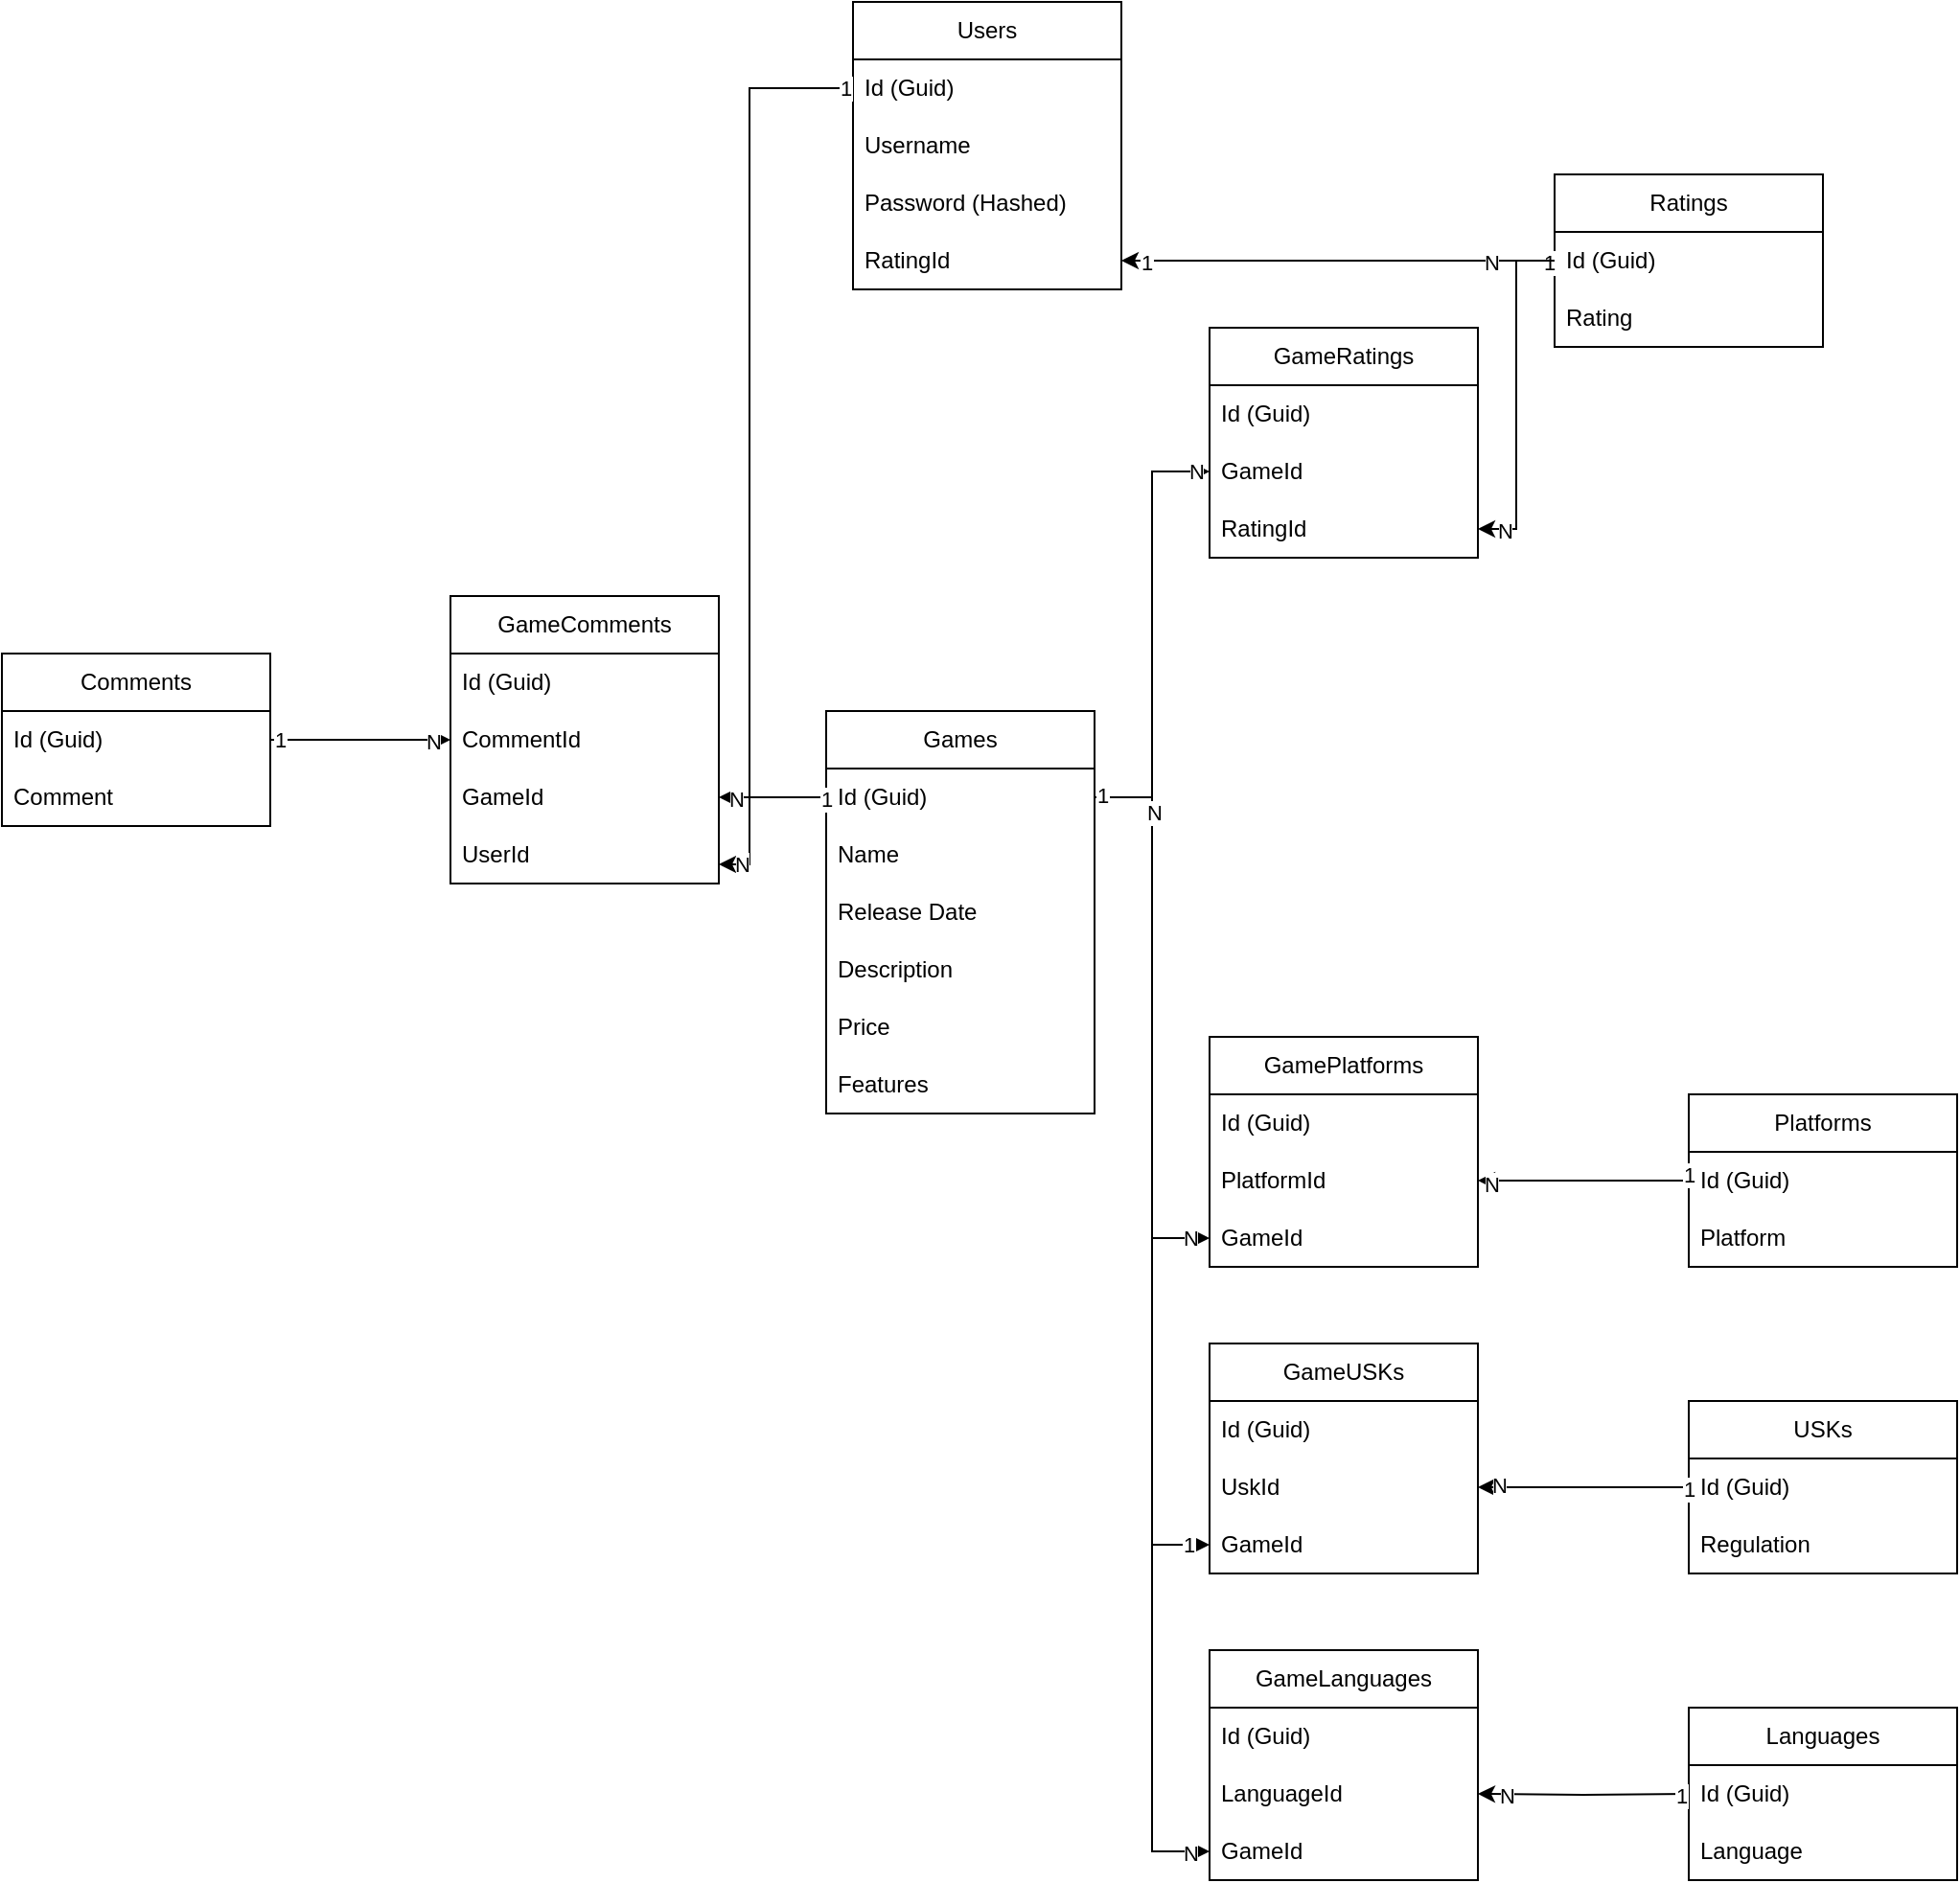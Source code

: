 <mxfile version="21.7.5" type="device">
  <diagram name="Page-1" id="rSV9vm5p1DXg-XQ739VC">
    <mxGraphModel dx="1760" dy="610" grid="1" gridSize="10" guides="1" tooltips="1" connect="1" arrows="1" fold="1" page="1" pageScale="1" pageWidth="827" pageHeight="1169" math="0" shadow="0">
      <root>
        <mxCell id="0" />
        <mxCell id="1" parent="0" />
        <mxCell id="-5xTcOoU4GxTMfplnV_g-2" value="Users" style="swimlane;fontStyle=0;childLayout=stackLayout;horizontal=1;startSize=30;horizontalStack=0;resizeParent=1;resizeParentMax=0;resizeLast=0;collapsible=1;marginBottom=0;whiteSpace=wrap;html=1;" vertex="1" parent="1">
          <mxGeometry x="344" y="120" width="140" height="150" as="geometry" />
        </mxCell>
        <mxCell id="-5xTcOoU4GxTMfplnV_g-3" value="Id&lt;span style=&quot;white-space: pre;&quot;&gt;&amp;nbsp;(Guid)&lt;/span&gt;" style="text;strokeColor=none;fillColor=none;align=left;verticalAlign=middle;spacingLeft=4;spacingRight=4;overflow=hidden;points=[[0,0.5],[1,0.5]];portConstraint=eastwest;rotatable=0;whiteSpace=wrap;html=1;" vertex="1" parent="-5xTcOoU4GxTMfplnV_g-2">
          <mxGeometry y="30" width="140" height="30" as="geometry" />
        </mxCell>
        <mxCell id="-5xTcOoU4GxTMfplnV_g-4" value="Username" style="text;strokeColor=none;fillColor=none;align=left;verticalAlign=middle;spacingLeft=4;spacingRight=4;overflow=hidden;points=[[0,0.5],[1,0.5]];portConstraint=eastwest;rotatable=0;whiteSpace=wrap;html=1;" vertex="1" parent="-5xTcOoU4GxTMfplnV_g-2">
          <mxGeometry y="60" width="140" height="30" as="geometry" />
        </mxCell>
        <mxCell id="-5xTcOoU4GxTMfplnV_g-5" value="Password (Hashed)" style="text;strokeColor=none;fillColor=none;align=left;verticalAlign=middle;spacingLeft=4;spacingRight=4;overflow=hidden;points=[[0,0.5],[1,0.5]];portConstraint=eastwest;rotatable=0;whiteSpace=wrap;html=1;" vertex="1" parent="-5xTcOoU4GxTMfplnV_g-2">
          <mxGeometry y="90" width="140" height="30" as="geometry" />
        </mxCell>
        <mxCell id="-5xTcOoU4GxTMfplnV_g-14" value="RatingId" style="text;strokeColor=none;fillColor=none;align=left;verticalAlign=middle;spacingLeft=4;spacingRight=4;overflow=hidden;points=[[0,0.5],[1,0.5]];portConstraint=eastwest;rotatable=0;whiteSpace=wrap;html=1;" vertex="1" parent="-5xTcOoU4GxTMfplnV_g-2">
          <mxGeometry y="120" width="140" height="30" as="geometry" />
        </mxCell>
        <mxCell id="-5xTcOoU4GxTMfplnV_g-6" value="Ratings" style="swimlane;fontStyle=0;childLayout=stackLayout;horizontal=1;startSize=30;horizontalStack=0;resizeParent=1;resizeParentMax=0;resizeLast=0;collapsible=1;marginBottom=0;whiteSpace=wrap;html=1;" vertex="1" parent="1">
          <mxGeometry x="710" y="210" width="140" height="90" as="geometry" />
        </mxCell>
        <mxCell id="-5xTcOoU4GxTMfplnV_g-7" value="Id&lt;span style=&quot;white-space: pre;&quot;&gt;&amp;nbsp;(Guid)&lt;/span&gt;" style="text;strokeColor=none;fillColor=none;align=left;verticalAlign=middle;spacingLeft=4;spacingRight=4;overflow=hidden;points=[[0,0.5],[1,0.5]];portConstraint=eastwest;rotatable=0;whiteSpace=wrap;html=1;" vertex="1" parent="-5xTcOoU4GxTMfplnV_g-6">
          <mxGeometry y="30" width="140" height="30" as="geometry" />
        </mxCell>
        <mxCell id="-5xTcOoU4GxTMfplnV_g-8" value="Rating" style="text;strokeColor=none;fillColor=none;align=left;verticalAlign=middle;spacingLeft=4;spacingRight=4;overflow=hidden;points=[[0,0.5],[1,0.5]];portConstraint=eastwest;rotatable=0;whiteSpace=wrap;html=1;" vertex="1" parent="-5xTcOoU4GxTMfplnV_g-6">
          <mxGeometry y="60" width="140" height="30" as="geometry" />
        </mxCell>
        <mxCell id="-5xTcOoU4GxTMfplnV_g-10" value="Comments" style="swimlane;fontStyle=0;childLayout=stackLayout;horizontal=1;startSize=30;horizontalStack=0;resizeParent=1;resizeParentMax=0;resizeLast=0;collapsible=1;marginBottom=0;whiteSpace=wrap;html=1;" vertex="1" parent="1">
          <mxGeometry x="-100" y="460" width="140" height="90" as="geometry" />
        </mxCell>
        <mxCell id="-5xTcOoU4GxTMfplnV_g-11" value="Id (Guid)" style="text;strokeColor=none;fillColor=none;align=left;verticalAlign=middle;spacingLeft=4;spacingRight=4;overflow=hidden;points=[[0,0.5],[1,0.5]];portConstraint=eastwest;rotatable=0;whiteSpace=wrap;html=1;" vertex="1" parent="-5xTcOoU4GxTMfplnV_g-10">
          <mxGeometry y="30" width="140" height="30" as="geometry" />
        </mxCell>
        <mxCell id="-5xTcOoU4GxTMfplnV_g-12" value="Comment" style="text;strokeColor=none;fillColor=none;align=left;verticalAlign=middle;spacingLeft=4;spacingRight=4;overflow=hidden;points=[[0,0.5],[1,0.5]];portConstraint=eastwest;rotatable=0;whiteSpace=wrap;html=1;" vertex="1" parent="-5xTcOoU4GxTMfplnV_g-10">
          <mxGeometry y="60" width="140" height="30" as="geometry" />
        </mxCell>
        <mxCell id="-5xTcOoU4GxTMfplnV_g-16" value="Games" style="swimlane;fontStyle=0;childLayout=stackLayout;horizontal=1;startSize=30;horizontalStack=0;resizeParent=1;resizeParentMax=0;resizeLast=0;collapsible=1;marginBottom=0;whiteSpace=wrap;html=1;" vertex="1" parent="1">
          <mxGeometry x="330" y="490" width="140" height="210" as="geometry" />
        </mxCell>
        <mxCell id="-5xTcOoU4GxTMfplnV_g-17" value="Id (Guid)" style="text;strokeColor=none;fillColor=none;align=left;verticalAlign=middle;spacingLeft=4;spacingRight=4;overflow=hidden;points=[[0,0.5],[1,0.5]];portConstraint=eastwest;rotatable=0;whiteSpace=wrap;html=1;" vertex="1" parent="-5xTcOoU4GxTMfplnV_g-16">
          <mxGeometry y="30" width="140" height="30" as="geometry" />
        </mxCell>
        <mxCell id="-5xTcOoU4GxTMfplnV_g-18" value="Name" style="text;strokeColor=none;fillColor=none;align=left;verticalAlign=middle;spacingLeft=4;spacingRight=4;overflow=hidden;points=[[0,0.5],[1,0.5]];portConstraint=eastwest;rotatable=0;whiteSpace=wrap;html=1;" vertex="1" parent="-5xTcOoU4GxTMfplnV_g-16">
          <mxGeometry y="60" width="140" height="30" as="geometry" />
        </mxCell>
        <mxCell id="-5xTcOoU4GxTMfplnV_g-19" value="Release Date" style="text;strokeColor=none;fillColor=none;align=left;verticalAlign=middle;spacingLeft=4;spacingRight=4;overflow=hidden;points=[[0,0.5],[1,0.5]];portConstraint=eastwest;rotatable=0;whiteSpace=wrap;html=1;" vertex="1" parent="-5xTcOoU4GxTMfplnV_g-16">
          <mxGeometry y="90" width="140" height="30" as="geometry" />
        </mxCell>
        <mxCell id="-5xTcOoU4GxTMfplnV_g-20" value="Description" style="text;strokeColor=none;fillColor=none;align=left;verticalAlign=middle;spacingLeft=4;spacingRight=4;overflow=hidden;points=[[0,0.5],[1,0.5]];portConstraint=eastwest;rotatable=0;whiteSpace=wrap;html=1;" vertex="1" parent="-5xTcOoU4GxTMfplnV_g-16">
          <mxGeometry y="120" width="140" height="30" as="geometry" />
        </mxCell>
        <mxCell id="-5xTcOoU4GxTMfplnV_g-21" value="Price" style="text;strokeColor=none;fillColor=none;align=left;verticalAlign=middle;spacingLeft=4;spacingRight=4;overflow=hidden;points=[[0,0.5],[1,0.5]];portConstraint=eastwest;rotatable=0;whiteSpace=wrap;html=1;" vertex="1" parent="-5xTcOoU4GxTMfplnV_g-16">
          <mxGeometry y="150" width="140" height="30" as="geometry" />
        </mxCell>
        <mxCell id="-5xTcOoU4GxTMfplnV_g-22" value="Features" style="text;strokeColor=none;fillColor=none;align=left;verticalAlign=middle;spacingLeft=4;spacingRight=4;overflow=hidden;points=[[0,0.5],[1,0.5]];portConstraint=eastwest;rotatable=0;whiteSpace=wrap;html=1;" vertex="1" parent="-5xTcOoU4GxTMfplnV_g-16">
          <mxGeometry y="180" width="140" height="30" as="geometry" />
        </mxCell>
        <mxCell id="-5xTcOoU4GxTMfplnV_g-23" value="GameRatings" style="swimlane;fontStyle=0;childLayout=stackLayout;horizontal=1;startSize=30;horizontalStack=0;resizeParent=1;resizeParentMax=0;resizeLast=0;collapsible=1;marginBottom=0;whiteSpace=wrap;html=1;" vertex="1" parent="1">
          <mxGeometry x="530" y="290" width="140" height="120" as="geometry" />
        </mxCell>
        <mxCell id="-5xTcOoU4GxTMfplnV_g-24" value="Id (Guid)" style="text;strokeColor=none;fillColor=none;align=left;verticalAlign=middle;spacingLeft=4;spacingRight=4;overflow=hidden;points=[[0,0.5],[1,0.5]];portConstraint=eastwest;rotatable=0;whiteSpace=wrap;html=1;" vertex="1" parent="-5xTcOoU4GxTMfplnV_g-23">
          <mxGeometry y="30" width="140" height="30" as="geometry" />
        </mxCell>
        <mxCell id="-5xTcOoU4GxTMfplnV_g-26" value="GameId" style="text;strokeColor=none;fillColor=none;align=left;verticalAlign=middle;spacingLeft=4;spacingRight=4;overflow=hidden;points=[[0,0.5],[1,0.5]];portConstraint=eastwest;rotatable=0;whiteSpace=wrap;html=1;" vertex="1" parent="-5xTcOoU4GxTMfplnV_g-23">
          <mxGeometry y="60" width="140" height="30" as="geometry" />
        </mxCell>
        <mxCell id="-5xTcOoU4GxTMfplnV_g-29" value="RatingId" style="text;strokeColor=none;fillColor=none;align=left;verticalAlign=middle;spacingLeft=4;spacingRight=4;overflow=hidden;points=[[0,0.5],[1,0.5]];portConstraint=eastwest;rotatable=0;whiteSpace=wrap;html=1;" vertex="1" parent="-5xTcOoU4GxTMfplnV_g-23">
          <mxGeometry y="90" width="140" height="30" as="geometry" />
        </mxCell>
        <mxCell id="-5xTcOoU4GxTMfplnV_g-31" style="edgeStyle=orthogonalEdgeStyle;rounded=0;orthogonalLoop=1;jettySize=auto;html=1;entryX=1;entryY=0.5;entryDx=0;entryDy=0;" edge="1" parent="1" source="-5xTcOoU4GxTMfplnV_g-7" target="-5xTcOoU4GxTMfplnV_g-29">
          <mxGeometry relative="1" as="geometry" />
        </mxCell>
        <mxCell id="-5xTcOoU4GxTMfplnV_g-89" value="1" style="edgeLabel;html=1;align=center;verticalAlign=middle;resizable=0;points=[];" vertex="1" connectable="0" parent="-5xTcOoU4GxTMfplnV_g-31">
          <mxGeometry x="-0.961" y="1" relative="1" as="geometry">
            <mxPoint as="offset" />
          </mxGeometry>
        </mxCell>
        <mxCell id="-5xTcOoU4GxTMfplnV_g-91" value="N" style="edgeLabel;html=1;align=center;verticalAlign=middle;resizable=0;points=[];" vertex="1" connectable="0" parent="-5xTcOoU4GxTMfplnV_g-31">
          <mxGeometry x="0.847" y="1" relative="1" as="geometry">
            <mxPoint as="offset" />
          </mxGeometry>
        </mxCell>
        <mxCell id="-5xTcOoU4GxTMfplnV_g-32" value="GameComments" style="swimlane;fontStyle=0;childLayout=stackLayout;horizontal=1;startSize=30;horizontalStack=0;resizeParent=1;resizeParentMax=0;resizeLast=0;collapsible=1;marginBottom=0;whiteSpace=wrap;html=1;" vertex="1" parent="1">
          <mxGeometry x="134" y="430" width="140" height="150" as="geometry" />
        </mxCell>
        <mxCell id="-5xTcOoU4GxTMfplnV_g-33" value="Id (Guid)" style="text;strokeColor=none;fillColor=none;align=left;verticalAlign=middle;spacingLeft=4;spacingRight=4;overflow=hidden;points=[[0,0.5],[1,0.5]];portConstraint=eastwest;rotatable=0;whiteSpace=wrap;html=1;" vertex="1" parent="-5xTcOoU4GxTMfplnV_g-32">
          <mxGeometry y="30" width="140" height="30" as="geometry" />
        </mxCell>
        <mxCell id="-5xTcOoU4GxTMfplnV_g-34" value="CommentId" style="text;strokeColor=none;fillColor=none;align=left;verticalAlign=middle;spacingLeft=4;spacingRight=4;overflow=hidden;points=[[0,0.5],[1,0.5]];portConstraint=eastwest;rotatable=0;whiteSpace=wrap;html=1;" vertex="1" parent="-5xTcOoU4GxTMfplnV_g-32">
          <mxGeometry y="60" width="140" height="30" as="geometry" />
        </mxCell>
        <mxCell id="-5xTcOoU4GxTMfplnV_g-35" value="GameId" style="text;strokeColor=none;fillColor=none;align=left;verticalAlign=middle;spacingLeft=4;spacingRight=4;overflow=hidden;points=[[0,0.5],[1,0.5]];portConstraint=eastwest;rotatable=0;whiteSpace=wrap;html=1;" vertex="1" parent="-5xTcOoU4GxTMfplnV_g-32">
          <mxGeometry y="90" width="140" height="30" as="geometry" />
        </mxCell>
        <mxCell id="-5xTcOoU4GxTMfplnV_g-38" value="UserId" style="text;strokeColor=none;fillColor=none;align=left;verticalAlign=middle;spacingLeft=4;spacingRight=4;overflow=hidden;points=[[0,0.5],[1,0.5]];portConstraint=eastwest;rotatable=0;whiteSpace=wrap;html=1;" vertex="1" parent="-5xTcOoU4GxTMfplnV_g-32">
          <mxGeometry y="120" width="140" height="30" as="geometry" />
        </mxCell>
        <mxCell id="-5xTcOoU4GxTMfplnV_g-36" style="edgeStyle=orthogonalEdgeStyle;rounded=0;orthogonalLoop=1;jettySize=auto;html=1;entryX=1;entryY=0.5;entryDx=0;entryDy=0;" edge="1" parent="1" source="-5xTcOoU4GxTMfplnV_g-17" target="-5xTcOoU4GxTMfplnV_g-35">
          <mxGeometry relative="1" as="geometry" />
        </mxCell>
        <mxCell id="-5xTcOoU4GxTMfplnV_g-80" value="1" style="edgeLabel;html=1;align=center;verticalAlign=middle;resizable=0;points=[];" vertex="1" connectable="0" parent="-5xTcOoU4GxTMfplnV_g-36">
          <mxGeometry x="-0.999" y="1" relative="1" as="geometry">
            <mxPoint as="offset" />
          </mxGeometry>
        </mxCell>
        <mxCell id="-5xTcOoU4GxTMfplnV_g-81" value="N" style="edgeLabel;html=1;align=center;verticalAlign=middle;resizable=0;points=[];" vertex="1" connectable="0" parent="-5xTcOoU4GxTMfplnV_g-36">
          <mxGeometry x="0.701" y="1" relative="1" as="geometry">
            <mxPoint as="offset" />
          </mxGeometry>
        </mxCell>
        <mxCell id="-5xTcOoU4GxTMfplnV_g-39" style="edgeStyle=orthogonalEdgeStyle;rounded=0;orthogonalLoop=1;jettySize=auto;html=1;" edge="1" parent="1" source="-5xTcOoU4GxTMfplnV_g-3" target="-5xTcOoU4GxTMfplnV_g-38">
          <mxGeometry relative="1" as="geometry">
            <Array as="points">
              <mxPoint x="290" y="165" />
              <mxPoint x="290" y="570" />
            </Array>
          </mxGeometry>
        </mxCell>
        <mxCell id="-5xTcOoU4GxTMfplnV_g-84" value="1" style="edgeLabel;html=1;align=center;verticalAlign=middle;resizable=0;points=[];" vertex="1" connectable="0" parent="-5xTcOoU4GxTMfplnV_g-39">
          <mxGeometry x="-0.982" relative="1" as="geometry">
            <mxPoint as="offset" />
          </mxGeometry>
        </mxCell>
        <mxCell id="-5xTcOoU4GxTMfplnV_g-85" value="N" style="edgeLabel;html=1;align=center;verticalAlign=middle;resizable=0;points=[];" vertex="1" connectable="0" parent="-5xTcOoU4GxTMfplnV_g-39">
          <mxGeometry x="0.95" relative="1" as="geometry">
            <mxPoint as="offset" />
          </mxGeometry>
        </mxCell>
        <mxCell id="-5xTcOoU4GxTMfplnV_g-40" value="Platforms" style="swimlane;fontStyle=0;childLayout=stackLayout;horizontal=1;startSize=30;horizontalStack=0;resizeParent=1;resizeParentMax=0;resizeLast=0;collapsible=1;marginBottom=0;whiteSpace=wrap;html=1;" vertex="1" parent="1">
          <mxGeometry x="780" y="690" width="140" height="90" as="geometry" />
        </mxCell>
        <mxCell id="-5xTcOoU4GxTMfplnV_g-41" value="Id (Guid)" style="text;strokeColor=none;fillColor=none;align=left;verticalAlign=middle;spacingLeft=4;spacingRight=4;overflow=hidden;points=[[0,0.5],[1,0.5]];portConstraint=eastwest;rotatable=0;whiteSpace=wrap;html=1;" vertex="1" parent="-5xTcOoU4GxTMfplnV_g-40">
          <mxGeometry y="30" width="140" height="30" as="geometry" />
        </mxCell>
        <mxCell id="-5xTcOoU4GxTMfplnV_g-42" value="Platform" style="text;strokeColor=none;fillColor=none;align=left;verticalAlign=middle;spacingLeft=4;spacingRight=4;overflow=hidden;points=[[0,0.5],[1,0.5]];portConstraint=eastwest;rotatable=0;whiteSpace=wrap;html=1;" vertex="1" parent="-5xTcOoU4GxTMfplnV_g-40">
          <mxGeometry y="60" width="140" height="30" as="geometry" />
        </mxCell>
        <mxCell id="-5xTcOoU4GxTMfplnV_g-44" value="GamePlatforms" style="swimlane;fontStyle=0;childLayout=stackLayout;horizontal=1;startSize=30;horizontalStack=0;resizeParent=1;resizeParentMax=0;resizeLast=0;collapsible=1;marginBottom=0;whiteSpace=wrap;html=1;" vertex="1" parent="1">
          <mxGeometry x="530" y="660" width="140" height="120" as="geometry" />
        </mxCell>
        <mxCell id="-5xTcOoU4GxTMfplnV_g-45" value="Id (Guid)" style="text;strokeColor=none;fillColor=none;align=left;verticalAlign=middle;spacingLeft=4;spacingRight=4;overflow=hidden;points=[[0,0.5],[1,0.5]];portConstraint=eastwest;rotatable=0;whiteSpace=wrap;html=1;" vertex="1" parent="-5xTcOoU4GxTMfplnV_g-44">
          <mxGeometry y="30" width="140" height="30" as="geometry" />
        </mxCell>
        <mxCell id="-5xTcOoU4GxTMfplnV_g-46" value="PlatformId" style="text;strokeColor=none;fillColor=none;align=left;verticalAlign=middle;spacingLeft=4;spacingRight=4;overflow=hidden;points=[[0,0.5],[1,0.5]];portConstraint=eastwest;rotatable=0;whiteSpace=wrap;html=1;" vertex="1" parent="-5xTcOoU4GxTMfplnV_g-44">
          <mxGeometry y="60" width="140" height="30" as="geometry" />
        </mxCell>
        <mxCell id="-5xTcOoU4GxTMfplnV_g-47" value="GameId" style="text;strokeColor=none;fillColor=none;align=left;verticalAlign=middle;spacingLeft=4;spacingRight=4;overflow=hidden;points=[[0,0.5],[1,0.5]];portConstraint=eastwest;rotatable=0;whiteSpace=wrap;html=1;" vertex="1" parent="-5xTcOoU4GxTMfplnV_g-44">
          <mxGeometry y="90" width="140" height="30" as="geometry" />
        </mxCell>
        <mxCell id="-5xTcOoU4GxTMfplnV_g-49" style="edgeStyle=orthogonalEdgeStyle;rounded=0;orthogonalLoop=1;jettySize=auto;html=1;entryX=1;entryY=0.5;entryDx=0;entryDy=0;" edge="1" parent="1" source="-5xTcOoU4GxTMfplnV_g-41" target="-5xTcOoU4GxTMfplnV_g-46">
          <mxGeometry relative="1" as="geometry" />
        </mxCell>
        <mxCell id="-5xTcOoU4GxTMfplnV_g-94" value="1" style="edgeLabel;html=1;align=center;verticalAlign=middle;resizable=0;points=[];" vertex="1" connectable="0" parent="-5xTcOoU4GxTMfplnV_g-49">
          <mxGeometry x="-0.993" y="-3" relative="1" as="geometry">
            <mxPoint as="offset" />
          </mxGeometry>
        </mxCell>
        <mxCell id="-5xTcOoU4GxTMfplnV_g-95" value="N" style="edgeLabel;html=1;align=center;verticalAlign=middle;resizable=0;points=[];" vertex="1" connectable="0" parent="-5xTcOoU4GxTMfplnV_g-49">
          <mxGeometry x="0.875" y="2" relative="1" as="geometry">
            <mxPoint as="offset" />
          </mxGeometry>
        </mxCell>
        <mxCell id="-5xTcOoU4GxTMfplnV_g-50" style="edgeStyle=orthogonalEdgeStyle;rounded=0;orthogonalLoop=1;jettySize=auto;html=1;entryX=0;entryY=0.5;entryDx=0;entryDy=0;" edge="1" parent="1" source="-5xTcOoU4GxTMfplnV_g-17" target="-5xTcOoU4GxTMfplnV_g-47">
          <mxGeometry relative="1" as="geometry" />
        </mxCell>
        <mxCell id="-5xTcOoU4GxTMfplnV_g-101" value="N" style="edgeLabel;html=1;align=center;verticalAlign=middle;resizable=0;points=[];" vertex="1" connectable="0" parent="-5xTcOoU4GxTMfplnV_g-50">
          <mxGeometry x="0.928" y="-3" relative="1" as="geometry">
            <mxPoint y="-3" as="offset" />
          </mxGeometry>
        </mxCell>
        <mxCell id="-5xTcOoU4GxTMfplnV_g-55" value="USKs" style="swimlane;fontStyle=0;childLayout=stackLayout;horizontal=1;startSize=30;horizontalStack=0;resizeParent=1;resizeParentMax=0;resizeLast=0;collapsible=1;marginBottom=0;whiteSpace=wrap;html=1;" vertex="1" parent="1">
          <mxGeometry x="780" y="850" width="140" height="90" as="geometry" />
        </mxCell>
        <mxCell id="-5xTcOoU4GxTMfplnV_g-56" value="Id (Guid)" style="text;strokeColor=none;fillColor=none;align=left;verticalAlign=middle;spacingLeft=4;spacingRight=4;overflow=hidden;points=[[0,0.5],[1,0.5]];portConstraint=eastwest;rotatable=0;whiteSpace=wrap;html=1;" vertex="1" parent="-5xTcOoU4GxTMfplnV_g-55">
          <mxGeometry y="30" width="140" height="30" as="geometry" />
        </mxCell>
        <mxCell id="-5xTcOoU4GxTMfplnV_g-57" value="Regulation" style="text;strokeColor=none;fillColor=none;align=left;verticalAlign=middle;spacingLeft=4;spacingRight=4;overflow=hidden;points=[[0,0.5],[1,0.5]];portConstraint=eastwest;rotatable=0;whiteSpace=wrap;html=1;" vertex="1" parent="-5xTcOoU4GxTMfplnV_g-55">
          <mxGeometry y="60" width="140" height="30" as="geometry" />
        </mxCell>
        <mxCell id="-5xTcOoU4GxTMfplnV_g-58" value="GameUSKs" style="swimlane;fontStyle=0;childLayout=stackLayout;horizontal=1;startSize=30;horizontalStack=0;resizeParent=1;resizeParentMax=0;resizeLast=0;collapsible=1;marginBottom=0;whiteSpace=wrap;html=1;" vertex="1" parent="1">
          <mxGeometry x="530" y="820" width="140" height="120" as="geometry" />
        </mxCell>
        <mxCell id="-5xTcOoU4GxTMfplnV_g-59" value="Id (Guid)" style="text;strokeColor=none;fillColor=none;align=left;verticalAlign=middle;spacingLeft=4;spacingRight=4;overflow=hidden;points=[[0,0.5],[1,0.5]];portConstraint=eastwest;rotatable=0;whiteSpace=wrap;html=1;" vertex="1" parent="-5xTcOoU4GxTMfplnV_g-58">
          <mxGeometry y="30" width="140" height="30" as="geometry" />
        </mxCell>
        <mxCell id="-5xTcOoU4GxTMfplnV_g-60" value="UskId" style="text;strokeColor=none;fillColor=none;align=left;verticalAlign=middle;spacingLeft=4;spacingRight=4;overflow=hidden;points=[[0,0.5],[1,0.5]];portConstraint=eastwest;rotatable=0;whiteSpace=wrap;html=1;" vertex="1" parent="-5xTcOoU4GxTMfplnV_g-58">
          <mxGeometry y="60" width="140" height="30" as="geometry" />
        </mxCell>
        <mxCell id="-5xTcOoU4GxTMfplnV_g-61" value="GameId" style="text;strokeColor=none;fillColor=none;align=left;verticalAlign=middle;spacingLeft=4;spacingRight=4;overflow=hidden;points=[[0,0.5],[1,0.5]];portConstraint=eastwest;rotatable=0;whiteSpace=wrap;html=1;" vertex="1" parent="-5xTcOoU4GxTMfplnV_g-58">
          <mxGeometry y="90" width="140" height="30" as="geometry" />
        </mxCell>
        <mxCell id="-5xTcOoU4GxTMfplnV_g-62" style="edgeStyle=orthogonalEdgeStyle;rounded=0;orthogonalLoop=1;jettySize=auto;html=1;entryX=1;entryY=0.5;entryDx=0;entryDy=0;" edge="1" source="-5xTcOoU4GxTMfplnV_g-56" target="-5xTcOoU4GxTMfplnV_g-60" parent="1">
          <mxGeometry relative="1" as="geometry" />
        </mxCell>
        <mxCell id="-5xTcOoU4GxTMfplnV_g-96" value="1" style="edgeLabel;html=1;align=center;verticalAlign=middle;resizable=0;points=[];" vertex="1" connectable="0" parent="-5xTcOoU4GxTMfplnV_g-62">
          <mxGeometry x="-0.993" y="1" relative="1" as="geometry">
            <mxPoint as="offset" />
          </mxGeometry>
        </mxCell>
        <mxCell id="-5xTcOoU4GxTMfplnV_g-97" value="N" style="edgeLabel;html=1;align=center;verticalAlign=middle;resizable=0;points=[];" vertex="1" connectable="0" parent="-5xTcOoU4GxTMfplnV_g-62">
          <mxGeometry x="0.8" y="-1" relative="1" as="geometry">
            <mxPoint as="offset" />
          </mxGeometry>
        </mxCell>
        <mxCell id="-5xTcOoU4GxTMfplnV_g-64" style="edgeStyle=orthogonalEdgeStyle;rounded=0;orthogonalLoop=1;jettySize=auto;html=1;entryX=0;entryY=0.5;entryDx=0;entryDy=0;" edge="1" parent="1" source="-5xTcOoU4GxTMfplnV_g-17" target="-5xTcOoU4GxTMfplnV_g-61">
          <mxGeometry relative="1" as="geometry" />
        </mxCell>
        <mxCell id="-5xTcOoU4GxTMfplnV_g-102" value="1" style="edgeLabel;html=1;align=center;verticalAlign=middle;resizable=0;points=[];" vertex="1" connectable="0" parent="-5xTcOoU4GxTMfplnV_g-64">
          <mxGeometry x="0.948" y="-2" relative="1" as="geometry">
            <mxPoint y="-2" as="offset" />
          </mxGeometry>
        </mxCell>
        <mxCell id="-5xTcOoU4GxTMfplnV_g-65" value="Languages" style="swimlane;fontStyle=0;childLayout=stackLayout;horizontal=1;startSize=30;horizontalStack=0;resizeParent=1;resizeParentMax=0;resizeLast=0;collapsible=1;marginBottom=0;whiteSpace=wrap;html=1;" vertex="1" parent="1">
          <mxGeometry x="780" y="1010" width="140" height="90" as="geometry" />
        </mxCell>
        <mxCell id="-5xTcOoU4GxTMfplnV_g-66" value="Id (Guid)" style="text;strokeColor=none;fillColor=none;align=left;verticalAlign=middle;spacingLeft=4;spacingRight=4;overflow=hidden;points=[[0,0.5],[1,0.5]];portConstraint=eastwest;rotatable=0;whiteSpace=wrap;html=1;" vertex="1" parent="-5xTcOoU4GxTMfplnV_g-65">
          <mxGeometry y="30" width="140" height="30" as="geometry" />
        </mxCell>
        <mxCell id="-5xTcOoU4GxTMfplnV_g-67" value="Language" style="text;strokeColor=none;fillColor=none;align=left;verticalAlign=middle;spacingLeft=4;spacingRight=4;overflow=hidden;points=[[0,0.5],[1,0.5]];portConstraint=eastwest;rotatable=0;whiteSpace=wrap;html=1;" vertex="1" parent="-5xTcOoU4GxTMfplnV_g-65">
          <mxGeometry y="60" width="140" height="30" as="geometry" />
        </mxCell>
        <mxCell id="-5xTcOoU4GxTMfplnV_g-68" value="GameLanguages" style="swimlane;fontStyle=0;childLayout=stackLayout;horizontal=1;startSize=30;horizontalStack=0;resizeParent=1;resizeParentMax=0;resizeLast=0;collapsible=1;marginBottom=0;whiteSpace=wrap;html=1;" vertex="1" parent="1">
          <mxGeometry x="530" y="980" width="140" height="120" as="geometry" />
        </mxCell>
        <mxCell id="-5xTcOoU4GxTMfplnV_g-69" value="Id (Guid)" style="text;strokeColor=none;fillColor=none;align=left;verticalAlign=middle;spacingLeft=4;spacingRight=4;overflow=hidden;points=[[0,0.5],[1,0.5]];portConstraint=eastwest;rotatable=0;whiteSpace=wrap;html=1;" vertex="1" parent="-5xTcOoU4GxTMfplnV_g-68">
          <mxGeometry y="30" width="140" height="30" as="geometry" />
        </mxCell>
        <mxCell id="-5xTcOoU4GxTMfplnV_g-70" value="LanguageId" style="text;strokeColor=none;fillColor=none;align=left;verticalAlign=middle;spacingLeft=4;spacingRight=4;overflow=hidden;points=[[0,0.5],[1,0.5]];portConstraint=eastwest;rotatable=0;whiteSpace=wrap;html=1;" vertex="1" parent="-5xTcOoU4GxTMfplnV_g-68">
          <mxGeometry y="60" width="140" height="30" as="geometry" />
        </mxCell>
        <mxCell id="-5xTcOoU4GxTMfplnV_g-71" value="GameId" style="text;strokeColor=none;fillColor=none;align=left;verticalAlign=middle;spacingLeft=4;spacingRight=4;overflow=hidden;points=[[0,0.5],[1,0.5]];portConstraint=eastwest;rotatable=0;whiteSpace=wrap;html=1;" vertex="1" parent="-5xTcOoU4GxTMfplnV_g-68">
          <mxGeometry y="90" width="140" height="30" as="geometry" />
        </mxCell>
        <mxCell id="-5xTcOoU4GxTMfplnV_g-72" style="edgeStyle=orthogonalEdgeStyle;rounded=0;orthogonalLoop=1;jettySize=auto;html=1;entryX=1;entryY=0.5;entryDx=0;entryDy=0;" edge="1" target="-5xTcOoU4GxTMfplnV_g-70" parent="1">
          <mxGeometry relative="1" as="geometry">
            <mxPoint x="780" y="1055" as="sourcePoint" />
          </mxGeometry>
        </mxCell>
        <mxCell id="-5xTcOoU4GxTMfplnV_g-98" value="1" style="edgeLabel;html=1;align=center;verticalAlign=middle;resizable=0;points=[];" vertex="1" connectable="0" parent="-5xTcOoU4GxTMfplnV_g-72">
          <mxGeometry x="-0.931" y="1" relative="1" as="geometry">
            <mxPoint as="offset" />
          </mxGeometry>
        </mxCell>
        <mxCell id="-5xTcOoU4GxTMfplnV_g-99" value="N" style="edgeLabel;html=1;align=center;verticalAlign=middle;resizable=0;points=[];" vertex="1" connectable="0" parent="-5xTcOoU4GxTMfplnV_g-72">
          <mxGeometry x="0.726" y="1" relative="1" as="geometry">
            <mxPoint as="offset" />
          </mxGeometry>
        </mxCell>
        <mxCell id="-5xTcOoU4GxTMfplnV_g-73" style="edgeStyle=orthogonalEdgeStyle;rounded=0;orthogonalLoop=1;jettySize=auto;html=1;" edge="1" parent="1" source="-5xTcOoU4GxTMfplnV_g-17" target="-5xTcOoU4GxTMfplnV_g-71">
          <mxGeometry relative="1" as="geometry" />
        </mxCell>
        <mxCell id="-5xTcOoU4GxTMfplnV_g-100" value="N" style="edgeLabel;html=1;align=center;verticalAlign=middle;resizable=0;points=[];" vertex="1" connectable="0" parent="-5xTcOoU4GxTMfplnV_g-73">
          <mxGeometry x="-0.877" y="1" relative="1" as="geometry">
            <mxPoint as="offset" />
          </mxGeometry>
        </mxCell>
        <mxCell id="-5xTcOoU4GxTMfplnV_g-103" value="N" style="edgeLabel;html=1;align=center;verticalAlign=middle;resizable=0;points=[];" vertex="1" connectable="0" parent="-5xTcOoU4GxTMfplnV_g-73">
          <mxGeometry x="0.966" y="-1" relative="1" as="geometry">
            <mxPoint as="offset" />
          </mxGeometry>
        </mxCell>
        <mxCell id="-5xTcOoU4GxTMfplnV_g-74" style="edgeStyle=orthogonalEdgeStyle;rounded=0;orthogonalLoop=1;jettySize=auto;html=1;" edge="1" parent="1" source="-5xTcOoU4GxTMfplnV_g-11" target="-5xTcOoU4GxTMfplnV_g-34">
          <mxGeometry relative="1" as="geometry" />
        </mxCell>
        <mxCell id="-5xTcOoU4GxTMfplnV_g-82" value="1" style="edgeLabel;html=1;align=center;verticalAlign=middle;resizable=0;points=[];" vertex="1" connectable="0" parent="-5xTcOoU4GxTMfplnV_g-74">
          <mxGeometry x="-0.905" relative="1" as="geometry">
            <mxPoint as="offset" />
          </mxGeometry>
        </mxCell>
        <mxCell id="-5xTcOoU4GxTMfplnV_g-83" value="N" style="edgeLabel;html=1;align=center;verticalAlign=middle;resizable=0;points=[];" vertex="1" connectable="0" parent="-5xTcOoU4GxTMfplnV_g-74">
          <mxGeometry x="0.797" y="-1" relative="1" as="geometry">
            <mxPoint as="offset" />
          </mxGeometry>
        </mxCell>
        <mxCell id="-5xTcOoU4GxTMfplnV_g-75" style="edgeStyle=orthogonalEdgeStyle;rounded=0;orthogonalLoop=1;jettySize=auto;html=1;entryX=0;entryY=0.5;entryDx=0;entryDy=0;" edge="1" parent="1" source="-5xTcOoU4GxTMfplnV_g-17" target="-5xTcOoU4GxTMfplnV_g-26">
          <mxGeometry relative="1" as="geometry" />
        </mxCell>
        <mxCell id="-5xTcOoU4GxTMfplnV_g-86" value="1" style="edgeLabel;html=1;align=center;verticalAlign=middle;resizable=0;points=[];" vertex="1" connectable="0" parent="-5xTcOoU4GxTMfplnV_g-75">
          <mxGeometry x="-0.97" y="1" relative="1" as="geometry">
            <mxPoint as="offset" />
          </mxGeometry>
        </mxCell>
        <mxCell id="-5xTcOoU4GxTMfplnV_g-88" value="N" style="edgeLabel;html=1;align=center;verticalAlign=middle;resizable=0;points=[];" vertex="1" connectable="0" parent="-5xTcOoU4GxTMfplnV_g-75">
          <mxGeometry x="0.934" relative="1" as="geometry">
            <mxPoint as="offset" />
          </mxGeometry>
        </mxCell>
        <mxCell id="-5xTcOoU4GxTMfplnV_g-92" style="edgeStyle=orthogonalEdgeStyle;rounded=0;orthogonalLoop=1;jettySize=auto;html=1;" edge="1" parent="1" source="-5xTcOoU4GxTMfplnV_g-7" target="-5xTcOoU4GxTMfplnV_g-14">
          <mxGeometry relative="1" as="geometry" />
        </mxCell>
        <mxCell id="-5xTcOoU4GxTMfplnV_g-93" value="N" style="edgeLabel;html=1;align=center;verticalAlign=middle;resizable=0;points=[];" vertex="1" connectable="0" parent="-5xTcOoU4GxTMfplnV_g-92">
          <mxGeometry x="-0.707" y="1" relative="1" as="geometry">
            <mxPoint as="offset" />
          </mxGeometry>
        </mxCell>
        <mxCell id="-5xTcOoU4GxTMfplnV_g-104" value="1" style="edgeLabel;html=1;align=center;verticalAlign=middle;resizable=0;points=[];" vertex="1" connectable="0" parent="-5xTcOoU4GxTMfplnV_g-92">
          <mxGeometry x="0.886" y="1" relative="1" as="geometry">
            <mxPoint as="offset" />
          </mxGeometry>
        </mxCell>
      </root>
    </mxGraphModel>
  </diagram>
</mxfile>

